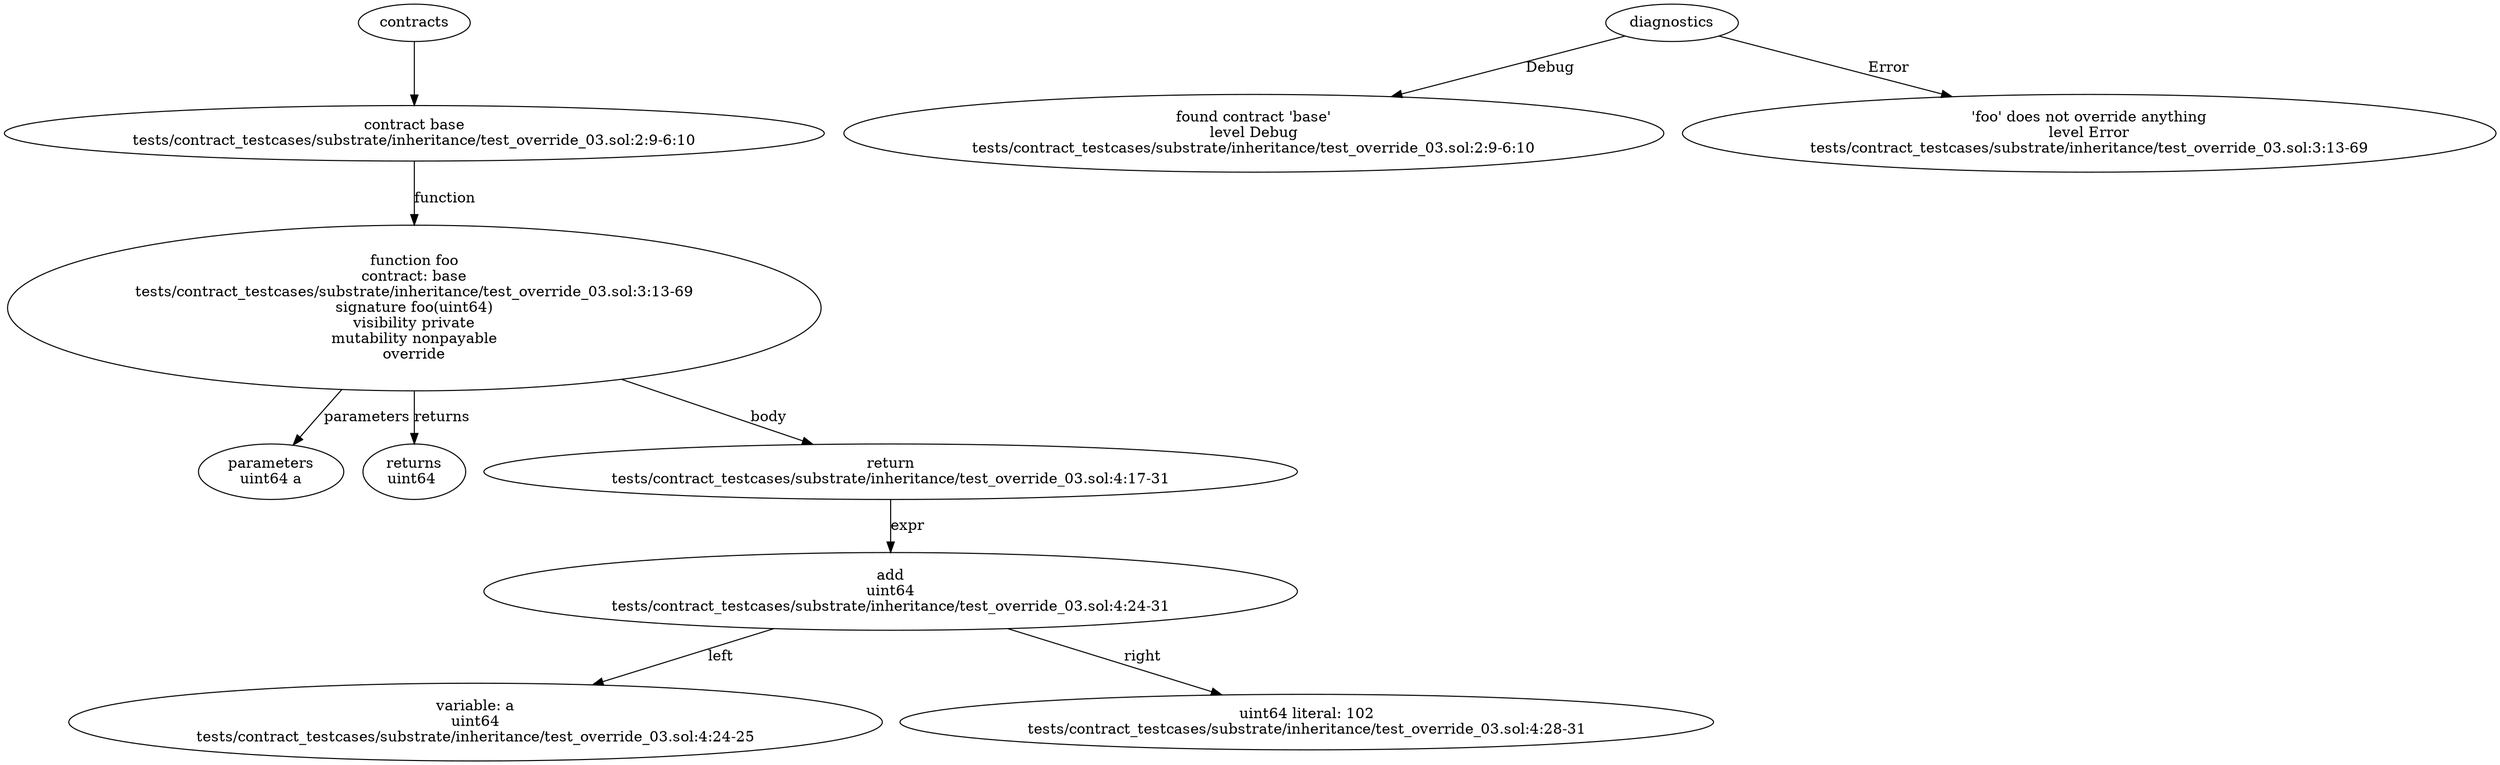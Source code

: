 strict digraph "tests/contract_testcases/substrate/inheritance/test_override_03.sol" {
	contract [label="contract base\ntests/contract_testcases/substrate/inheritance/test_override_03.sol:2:9-6:10"]
	foo [label="function foo\ncontract: base\ntests/contract_testcases/substrate/inheritance/test_override_03.sol:3:13-69\nsignature foo(uint64)\nvisibility private\nmutability nonpayable\noverride"]
	parameters [label="parameters\nuint64 a"]
	returns [label="returns\nuint64 "]
	return [label="return\ntests/contract_testcases/substrate/inheritance/test_override_03.sol:4:17-31"]
	add [label="add\nuint64\ntests/contract_testcases/substrate/inheritance/test_override_03.sol:4:24-31"]
	variable [label="variable: a\nuint64\ntests/contract_testcases/substrate/inheritance/test_override_03.sol:4:24-25"]
	number_literal [label="uint64 literal: 102\ntests/contract_testcases/substrate/inheritance/test_override_03.sol:4:28-31"]
	diagnostic [label="found contract 'base'\nlevel Debug\ntests/contract_testcases/substrate/inheritance/test_override_03.sol:2:9-6:10"]
	diagnostic_11 [label="'foo' does not override anything\nlevel Error\ntests/contract_testcases/substrate/inheritance/test_override_03.sol:3:13-69"]
	contracts -> contract
	contract -> foo [label="function"]
	foo -> parameters [label="parameters"]
	foo -> returns [label="returns"]
	foo -> return [label="body"]
	return -> add [label="expr"]
	add -> variable [label="left"]
	add -> number_literal [label="right"]
	diagnostics -> diagnostic [label="Debug"]
	diagnostics -> diagnostic_11 [label="Error"]
}
